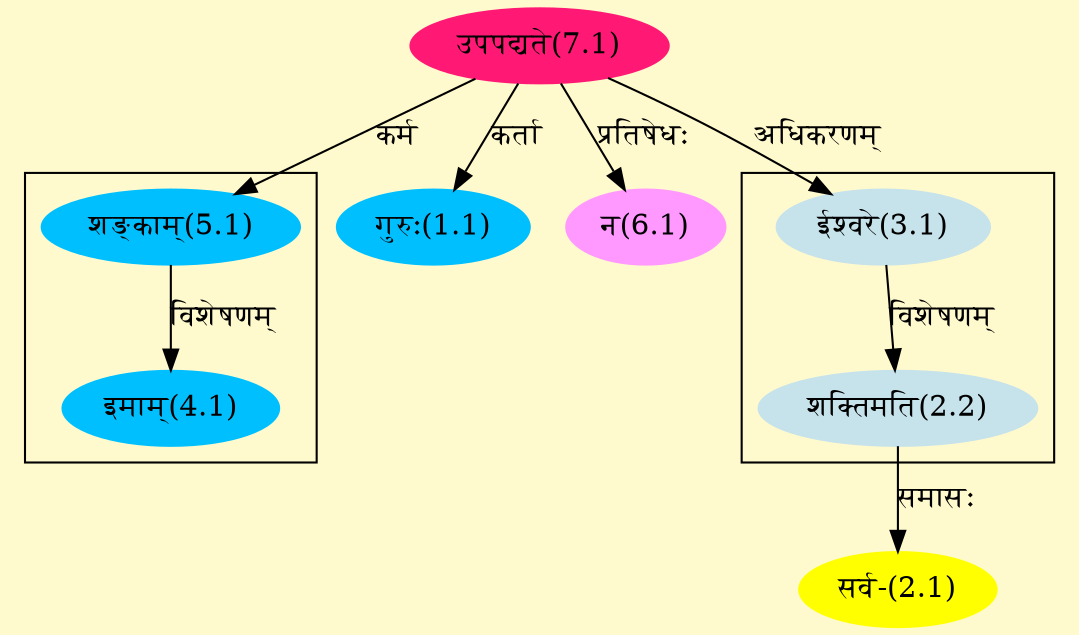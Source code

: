 digraph G{
rankdir=BT;
 compound=true;
 bgcolor="lemonchiffon1";

subgraph cluster_1{
Node2_2 [style=filled, color="#C6E2EB" label = "शक्तिमति(2.2)"]
Node3_1 [style=filled, color="#C6E2EB" label = "ईश्वरे(3.1)"]

}

subgraph cluster_2{
Node4_1 [style=filled, color="#00BFFF" label = "इमाम्(4.1)"]
Node5_1 [style=filled, color="#00BFFF" label = "शङ्काम्(5.1)"]

}
Node1_1 [style=filled, color="#00BFFF" label = "गुरुः(1.1)"]
Node7_1 [style=filled, color="#FF1975" label = "उपपद्यते(7.1)"]
Node2_1 [style=filled, color="#FFFF00" label = "सर्व-(2.1)"]
Node2_2 [style=filled, color="#C6E2EB" label = "शक्तिमति(2.2)"]
Node3_1 [style=filled, color="#C6E2EB" label = "ईश्वरे(3.1)"]
Node5_1 [style=filled, color="#00BFFF" label = "शङ्काम्(5.1)"]
Node6_1 [style=filled, color="#FF99FF" label = "न(6.1)"]
/* Start of Relations section */

Node1_1 -> Node7_1 [  label="कर्ता"  dir="back" ]
Node2_1 -> Node2_2 [  label="समासः"  dir="back" ]
Node2_2 -> Node3_1 [  label="विशेषणम्"  dir="back" ]
Node3_1 -> Node7_1 [  label="अधिकरणम्"  dir="back" ]
Node4_1 -> Node5_1 [  label="विशेषणम्"  dir="back" ]
Node5_1 -> Node7_1 [  label="कर्म"  dir="back" ]
Node6_1 -> Node7_1 [  label="प्रतिषेधः"  dir="back" ]
}
